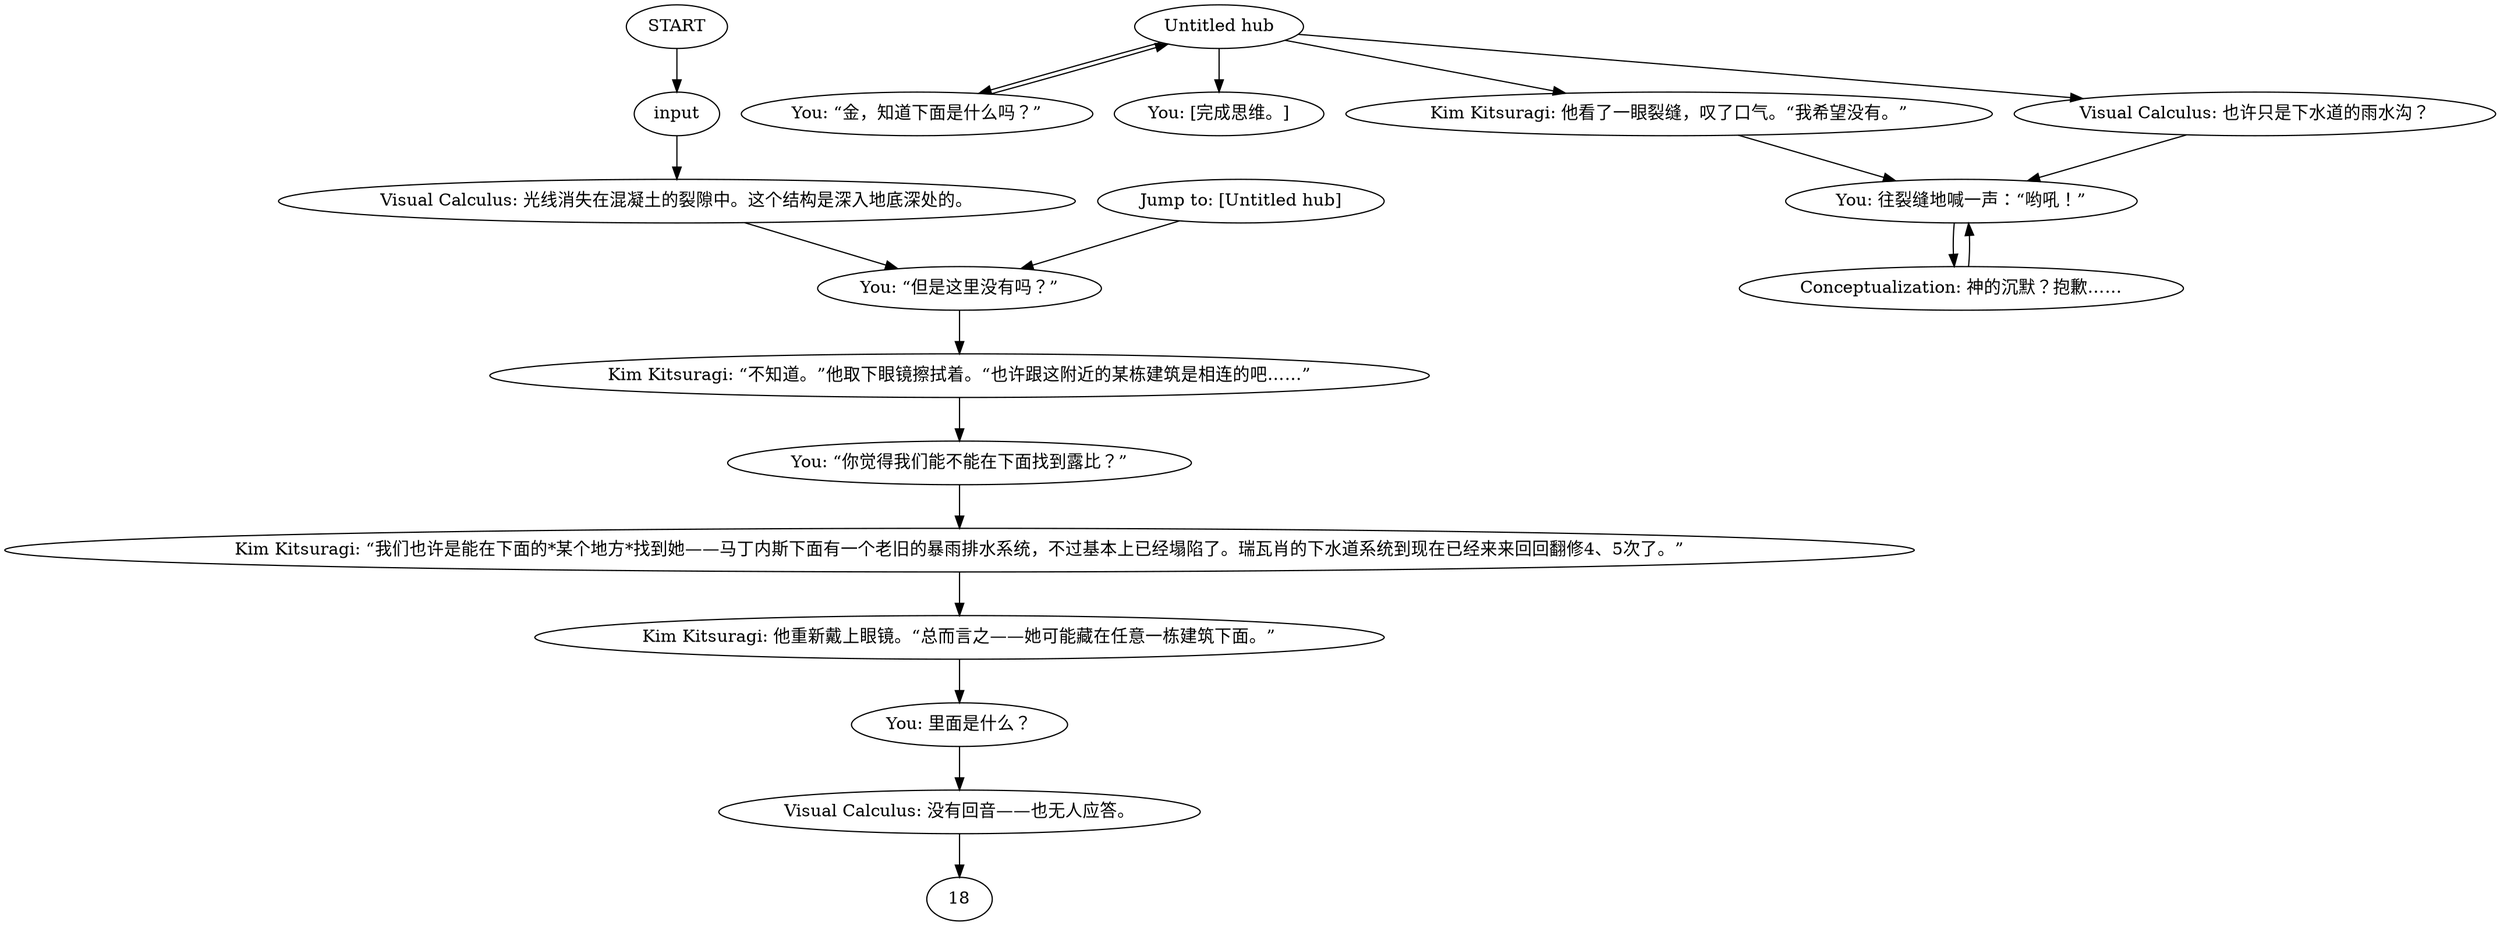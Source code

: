 # COAST ORB / bunkerthought
# Maybe a way underground? Maybe she’s down there?
# ==================================================
digraph G {
	  0 [label="START"];
	  1 [label="input"];
	  2 [label="Kim Kitsuragi: “我们也许是能在下面的*某个地方*找到她——马丁内斯下面有一个老旧的暴雨排水系统，不过基本上已经塌陷了。瑞瓦肖的下水道系统到现在已经来来回回翻修4、5次了。”"];
	  3 [label="You: [完成思维。]"];
	  4 [label="You: “你觉得我们能不能在下面找到露比？”"];
	  5 [label="Kim Kitsuragi: 他重新戴上眼镜。“总而言之——她可能藏在任意一栋建筑下面。”"];
	  6 [label="You: “金，知道下面是什么吗？”"];
	  7 [label="Visual Calculus: 光线消失在混凝土的裂隙中。这个结构是深入地底深处的。"];
	  8 [label="Jump to: [Untitled hub]"];
	  9 [label="You: 往裂缝地喊一声：“哟吼！”"];
	  10 [label="Kim Kitsuragi: 他看了一眼裂缝，叹了口气。“我希望没有。”"];
	  11 [label="Kim Kitsuragi: “不知道。”他取下眼镜擦拭着。“也许跟这附近的某栋建筑是相连的吧……”"];
	  12 [label="Untitled hub"];
	  13 [label="You: “但是这里没有吗？”"];
	  14 [label="You: 里面是什么？"];
	  15 [label="Visual Calculus: 也许只是下水道的雨水沟？"];
	  16 [label="Visual Calculus: 没有回音——也无人应答。"];
	  17 [label="Conceptualization: 神的沉默？抱歉……"];
	  0 -> 1
	  1 -> 7
	  2 -> 5
	  4 -> 2
	  5 -> 14
	  6 -> 12
	  7 -> 13
	  8 -> 13
	  9 -> 17
	  10 -> 9
	  11 -> 4
	  12 -> 10
	  12 -> 3
	  12 -> 6
	  12 -> 15
	  13 -> 11
	  14 -> 16
	  15 -> 9
	  16 -> 18
	  17 -> 9
}

